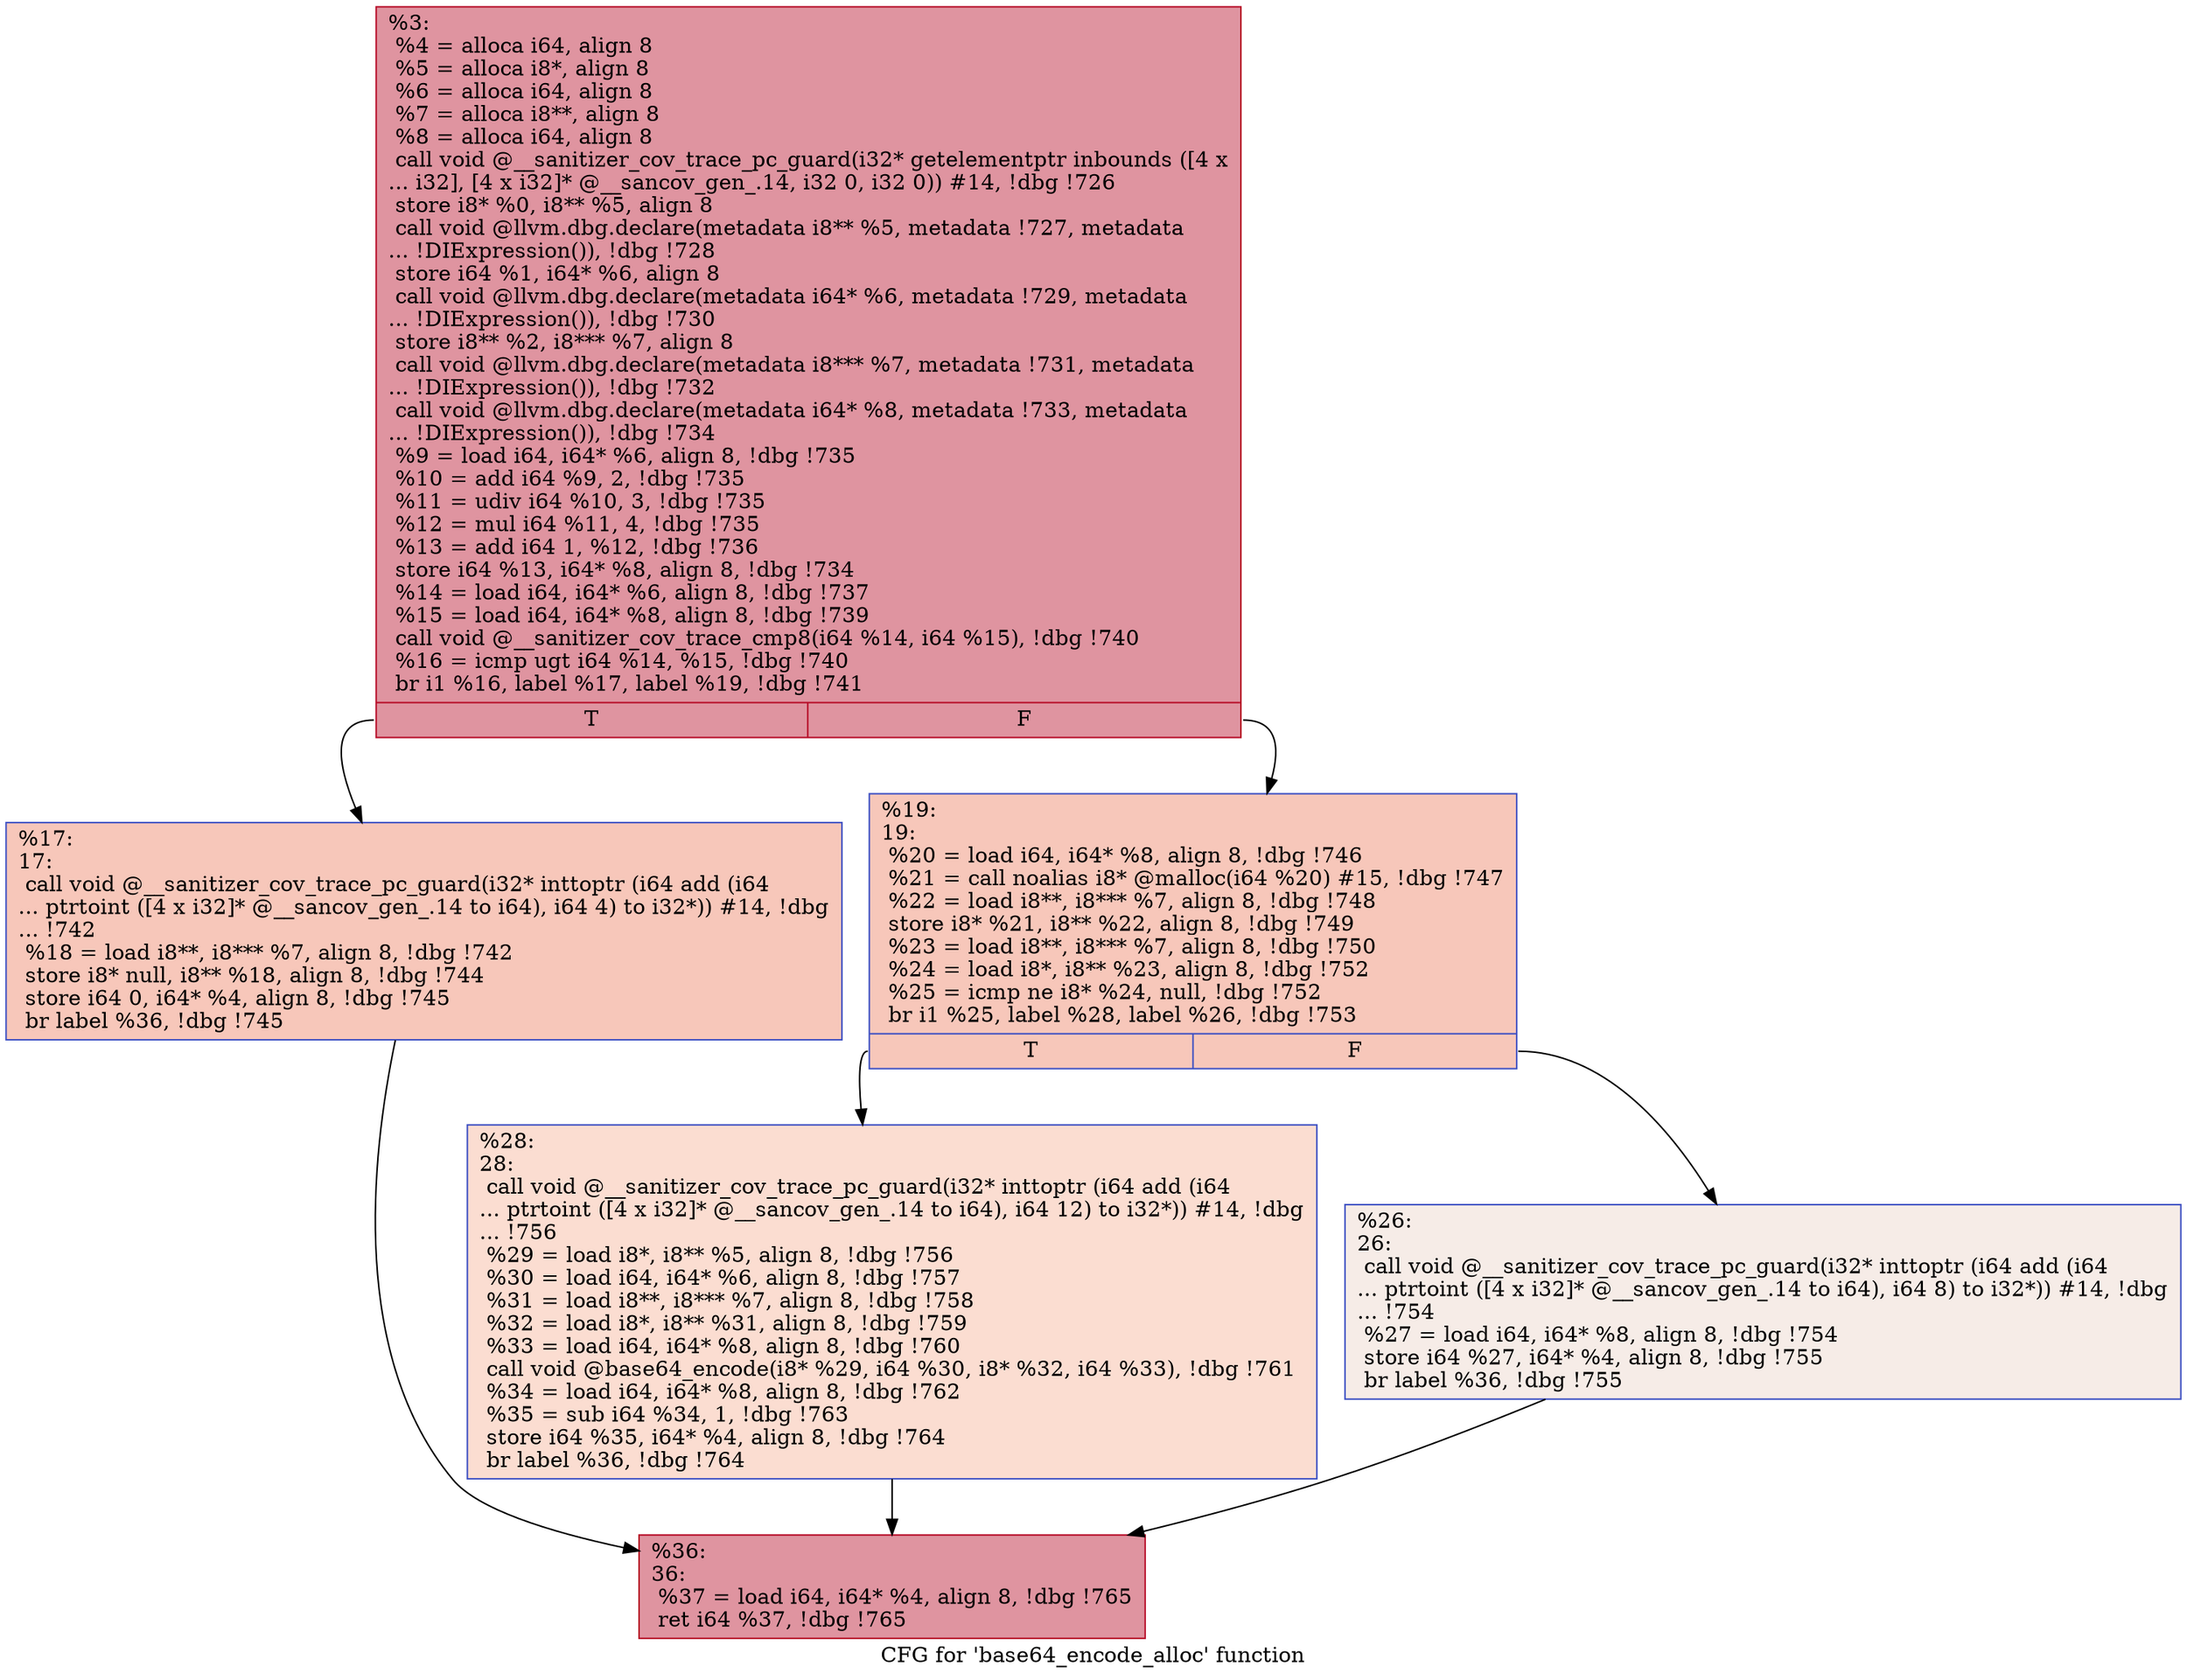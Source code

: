 digraph "CFG for 'base64_encode_alloc' function" {
	label="CFG for 'base64_encode_alloc' function";

	Node0x555ee4edb130 [shape=record,color="#b70d28ff", style=filled, fillcolor="#b70d2870",label="{%3:\l  %4 = alloca i64, align 8\l  %5 = alloca i8*, align 8\l  %6 = alloca i64, align 8\l  %7 = alloca i8**, align 8\l  %8 = alloca i64, align 8\l  call void @__sanitizer_cov_trace_pc_guard(i32* getelementptr inbounds ([4 x\l... i32], [4 x i32]* @__sancov_gen_.14, i32 0, i32 0)) #14, !dbg !726\l  store i8* %0, i8** %5, align 8\l  call void @llvm.dbg.declare(metadata i8** %5, metadata !727, metadata\l... !DIExpression()), !dbg !728\l  store i64 %1, i64* %6, align 8\l  call void @llvm.dbg.declare(metadata i64* %6, metadata !729, metadata\l... !DIExpression()), !dbg !730\l  store i8** %2, i8*** %7, align 8\l  call void @llvm.dbg.declare(metadata i8*** %7, metadata !731, metadata\l... !DIExpression()), !dbg !732\l  call void @llvm.dbg.declare(metadata i64* %8, metadata !733, metadata\l... !DIExpression()), !dbg !734\l  %9 = load i64, i64* %6, align 8, !dbg !735\l  %10 = add i64 %9, 2, !dbg !735\l  %11 = udiv i64 %10, 3, !dbg !735\l  %12 = mul i64 %11, 4, !dbg !735\l  %13 = add i64 1, %12, !dbg !736\l  store i64 %13, i64* %8, align 8, !dbg !734\l  %14 = load i64, i64* %6, align 8, !dbg !737\l  %15 = load i64, i64* %8, align 8, !dbg !739\l  call void @__sanitizer_cov_trace_cmp8(i64 %14, i64 %15), !dbg !740\l  %16 = icmp ugt i64 %14, %15, !dbg !740\l  br i1 %16, label %17, label %19, !dbg !741\l|{<s0>T|<s1>F}}"];
	Node0x555ee4edb130:s0 -> Node0x555ee4edb940;
	Node0x555ee4edb130:s1 -> Node0x555ee4edb990;
	Node0x555ee4edb940 [shape=record,color="#3d50c3ff", style=filled, fillcolor="#ec7f6370",label="{%17:\l17:                                               \l  call void @__sanitizer_cov_trace_pc_guard(i32* inttoptr (i64 add (i64\l... ptrtoint ([4 x i32]* @__sancov_gen_.14 to i64), i64 4) to i32*)) #14, !dbg\l... !742\l  %18 = load i8**, i8*** %7, align 8, !dbg !742\l  store i8* null, i8** %18, align 8, !dbg !744\l  store i64 0, i64* %4, align 8, !dbg !745\l  br label %36, !dbg !745\l}"];
	Node0x555ee4edb940 -> Node0x555ee4edba80;
	Node0x555ee4edb990 [shape=record,color="#3d50c3ff", style=filled, fillcolor="#ec7f6370",label="{%19:\l19:                                               \l  %20 = load i64, i64* %8, align 8, !dbg !746\l  %21 = call noalias i8* @malloc(i64 %20) #15, !dbg !747\l  %22 = load i8**, i8*** %7, align 8, !dbg !748\l  store i8* %21, i8** %22, align 8, !dbg !749\l  %23 = load i8**, i8*** %7, align 8, !dbg !750\l  %24 = load i8*, i8** %23, align 8, !dbg !752\l  %25 = icmp ne i8* %24, null, !dbg !752\l  br i1 %25, label %28, label %26, !dbg !753\l|{<s0>T|<s1>F}}"];
	Node0x555ee4edb990:s0 -> Node0x555ee4edba30;
	Node0x555ee4edb990:s1 -> Node0x555ee4edb9e0;
	Node0x555ee4edb9e0 [shape=record,color="#3d50c3ff", style=filled, fillcolor="#ead5c970",label="{%26:\l26:                                               \l  call void @__sanitizer_cov_trace_pc_guard(i32* inttoptr (i64 add (i64\l... ptrtoint ([4 x i32]* @__sancov_gen_.14 to i64), i64 8) to i32*)) #14, !dbg\l... !754\l  %27 = load i64, i64* %8, align 8, !dbg !754\l  store i64 %27, i64* %4, align 8, !dbg !755\l  br label %36, !dbg !755\l}"];
	Node0x555ee4edb9e0 -> Node0x555ee4edba80;
	Node0x555ee4edba30 [shape=record,color="#3d50c3ff", style=filled, fillcolor="#f7b39670",label="{%28:\l28:                                               \l  call void @__sanitizer_cov_trace_pc_guard(i32* inttoptr (i64 add (i64\l... ptrtoint ([4 x i32]* @__sancov_gen_.14 to i64), i64 12) to i32*)) #14, !dbg\l... !756\l  %29 = load i8*, i8** %5, align 8, !dbg !756\l  %30 = load i64, i64* %6, align 8, !dbg !757\l  %31 = load i8**, i8*** %7, align 8, !dbg !758\l  %32 = load i8*, i8** %31, align 8, !dbg !759\l  %33 = load i64, i64* %8, align 8, !dbg !760\l  call void @base64_encode(i8* %29, i64 %30, i8* %32, i64 %33), !dbg !761\l  %34 = load i64, i64* %8, align 8, !dbg !762\l  %35 = sub i64 %34, 1, !dbg !763\l  store i64 %35, i64* %4, align 8, !dbg !764\l  br label %36, !dbg !764\l}"];
	Node0x555ee4edba30 -> Node0x555ee4edba80;
	Node0x555ee4edba80 [shape=record,color="#b70d28ff", style=filled, fillcolor="#b70d2870",label="{%36:\l36:                                               \l  %37 = load i64, i64* %4, align 8, !dbg !765\l  ret i64 %37, !dbg !765\l}"];
}
